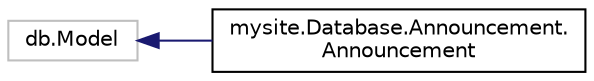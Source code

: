 digraph "Graphical Class Hierarchy"
{
 // LATEX_PDF_SIZE
  edge [fontname="Helvetica",fontsize="10",labelfontname="Helvetica",labelfontsize="10"];
  node [fontname="Helvetica",fontsize="10",shape=record];
  rankdir="LR";
  Node0 [label="db.Model",height=0.2,width=0.4,color="grey75", fillcolor="white", style="filled",tooltip=" "];
  Node0 -> Node1 [dir="back",color="midnightblue",fontsize="10",style="solid",fontname="Helvetica"];
  Node1 [label="mysite.Database.Announcement.\lAnnouncement",height=0.2,width=0.4,color="black", fillcolor="white", style="filled",URL="$classmysite_1_1_database_1_1_announcement_1_1_announcement.html",tooltip=" "];
}
